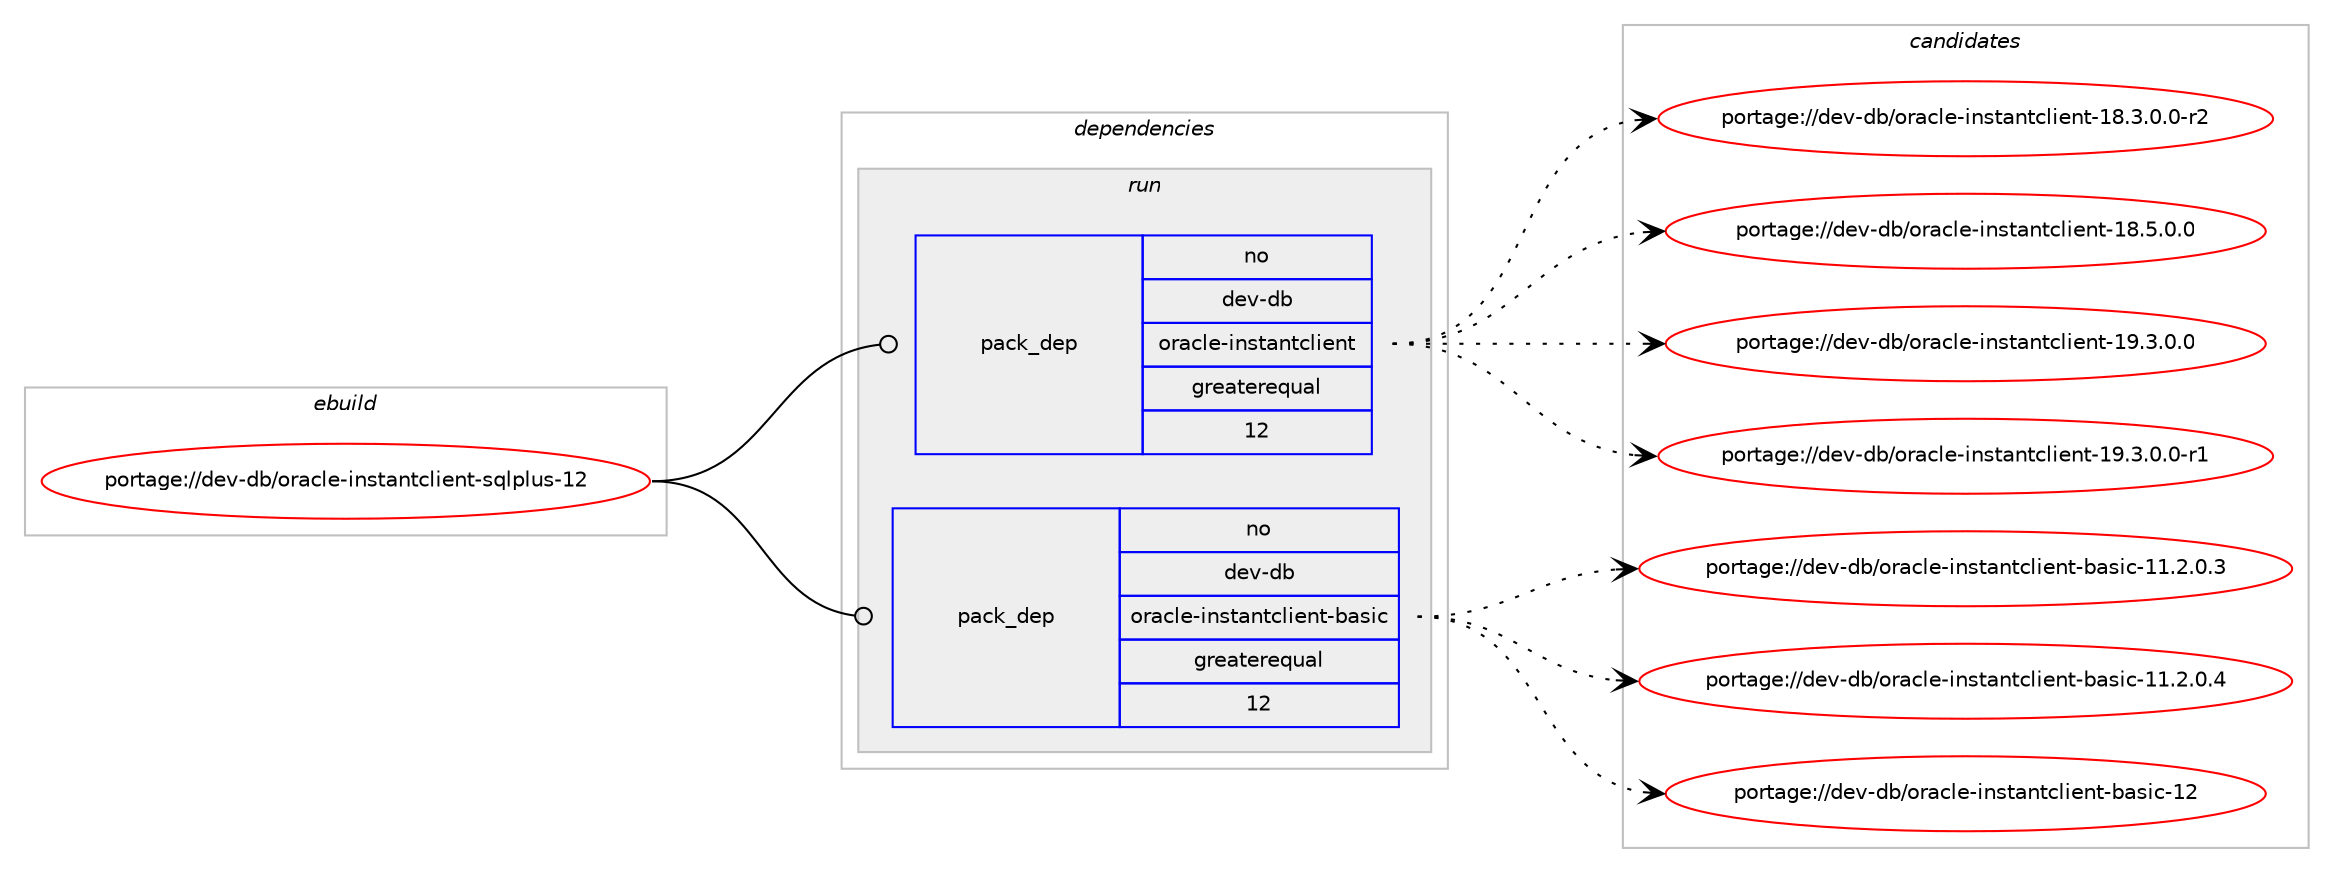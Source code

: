 digraph prolog {

# *************
# Graph options
# *************

newrank=true;
concentrate=true;
compound=true;
graph [rankdir=LR,fontname=Helvetica,fontsize=10,ranksep=1.5];#, ranksep=2.5, nodesep=0.2];
edge  [arrowhead=vee];
node  [fontname=Helvetica,fontsize=10];

# **********
# The ebuild
# **********

subgraph cluster_leftcol {
color=gray;
rank=same;
label=<<i>ebuild</i>>;
id [label="portage://dev-db/oracle-instantclient-sqlplus-12", color=red, width=4, href="../dev-db/oracle-instantclient-sqlplus-12.svg"];
}

# ****************
# The dependencies
# ****************

subgraph cluster_midcol {
color=gray;
label=<<i>dependencies</i>>;
subgraph cluster_compile {
fillcolor="#eeeeee";
style=filled;
label=<<i>compile</i>>;
}
subgraph cluster_compileandrun {
fillcolor="#eeeeee";
style=filled;
label=<<i>compile and run</i>>;
}
subgraph cluster_run {
fillcolor="#eeeeee";
style=filled;
label=<<i>run</i>>;
subgraph pack42042 {
dependency55953 [label=<<TABLE BORDER="0" CELLBORDER="1" CELLSPACING="0" CELLPADDING="4" WIDTH="220"><TR><TD ROWSPAN="6" CELLPADDING="30">pack_dep</TD></TR><TR><TD WIDTH="110">no</TD></TR><TR><TD>dev-db</TD></TR><TR><TD>oracle-instantclient</TD></TR><TR><TD>greaterequal</TD></TR><TR><TD>12</TD></TR></TABLE>>, shape=none, color=blue];
}
id:e -> dependency55953:w [weight=20,style="solid",arrowhead="odot"];
subgraph pack42043 {
dependency55954 [label=<<TABLE BORDER="0" CELLBORDER="1" CELLSPACING="0" CELLPADDING="4" WIDTH="220"><TR><TD ROWSPAN="6" CELLPADDING="30">pack_dep</TD></TR><TR><TD WIDTH="110">no</TD></TR><TR><TD>dev-db</TD></TR><TR><TD>oracle-instantclient-basic</TD></TR><TR><TD>greaterequal</TD></TR><TR><TD>12</TD></TR></TABLE>>, shape=none, color=blue];
}
id:e -> dependency55954:w [weight=20,style="solid",arrowhead="odot"];
}
}

# **************
# The candidates
# **************

subgraph cluster_choices {
rank=same;
color=gray;
label=<<i>candidates</i>>;

subgraph choice42042 {
color=black;
nodesep=1;
choiceportage10010111845100984711111497991081014510511011511697110116991081051011101164549564651464846484511450 [label="portage://dev-db/oracle-instantclient-18.3.0.0-r2", color=red, width=4,href="../dev-db/oracle-instantclient-18.3.0.0-r2.svg"];
choiceportage1001011184510098471111149799108101451051101151169711011699108105101110116454956465346484648 [label="portage://dev-db/oracle-instantclient-18.5.0.0", color=red, width=4,href="../dev-db/oracle-instantclient-18.5.0.0.svg"];
choiceportage1001011184510098471111149799108101451051101151169711011699108105101110116454957465146484648 [label="portage://dev-db/oracle-instantclient-19.3.0.0", color=red, width=4,href="../dev-db/oracle-instantclient-19.3.0.0.svg"];
choiceportage10010111845100984711111497991081014510511011511697110116991081051011101164549574651464846484511449 [label="portage://dev-db/oracle-instantclient-19.3.0.0-r1", color=red, width=4,href="../dev-db/oracle-instantclient-19.3.0.0-r1.svg"];
dependency55953:e -> choiceportage10010111845100984711111497991081014510511011511697110116991081051011101164549564651464846484511450:w [style=dotted,weight="100"];
dependency55953:e -> choiceportage1001011184510098471111149799108101451051101151169711011699108105101110116454956465346484648:w [style=dotted,weight="100"];
dependency55953:e -> choiceportage1001011184510098471111149799108101451051101151169711011699108105101110116454957465146484648:w [style=dotted,weight="100"];
dependency55953:e -> choiceportage10010111845100984711111497991081014510511011511697110116991081051011101164549574651464846484511449:w [style=dotted,weight="100"];
}
subgraph choice42043 {
color=black;
nodesep=1;
choiceportage100101118451009847111114979910810145105110115116971101169910810510111011645989711510599454949465046484651 [label="portage://dev-db/oracle-instantclient-basic-11.2.0.3", color=red, width=4,href="../dev-db/oracle-instantclient-basic-11.2.0.3.svg"];
choiceportage100101118451009847111114979910810145105110115116971101169910810510111011645989711510599454949465046484652 [label="portage://dev-db/oracle-instantclient-basic-11.2.0.4", color=red, width=4,href="../dev-db/oracle-instantclient-basic-11.2.0.4.svg"];
choiceportage100101118451009847111114979910810145105110115116971101169910810510111011645989711510599454950 [label="portage://dev-db/oracle-instantclient-basic-12", color=red, width=4,href="../dev-db/oracle-instantclient-basic-12.svg"];
dependency55954:e -> choiceportage100101118451009847111114979910810145105110115116971101169910810510111011645989711510599454949465046484651:w [style=dotted,weight="100"];
dependency55954:e -> choiceportage100101118451009847111114979910810145105110115116971101169910810510111011645989711510599454949465046484652:w [style=dotted,weight="100"];
dependency55954:e -> choiceportage100101118451009847111114979910810145105110115116971101169910810510111011645989711510599454950:w [style=dotted,weight="100"];
}
}

}
